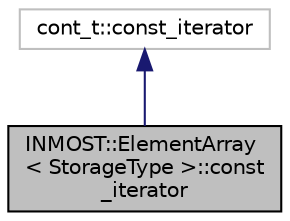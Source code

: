 digraph "INMOST::ElementArray&lt; StorageType &gt;::const_iterator"
{
  edge [fontname="Helvetica",fontsize="10",labelfontname="Helvetica",labelfontsize="10"];
  node [fontname="Helvetica",fontsize="10",shape=record];
  Node1 [label="INMOST::ElementArray\l\< StorageType \>::const\l_iterator",height=0.2,width=0.4,color="black", fillcolor="grey75", style="filled" fontcolor="black"];
  Node2 -> Node1 [dir="back",color="midnightblue",fontsize="10",style="solid"];
  Node2 [label="cont_t::const_iterator",height=0.2,width=0.4,color="grey75", fillcolor="white", style="filled"];
}
